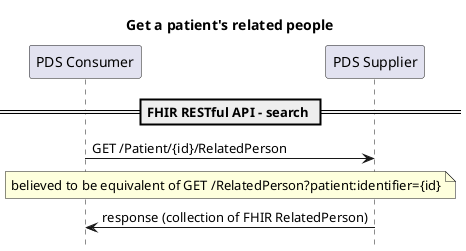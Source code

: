 @startuml

hide footbox


title "Get a patient's related people"


participant "PDS Consumer" as PDSConsumer
participant "PDS Supplier" as PDSSupplier


== FHIR RESTful API - search ==

PDSConsumer -> PDSSupplier : GET /Patient/{id}/RelatedPerson
note over PDSConsumer,PDSSupplier : believed to be equivalent of GET /RelatedPerson?patient:identifier={id}
PDSSupplier -> PDSConsumer : response (collection of FHIR RelatedPerson)


@enduml

